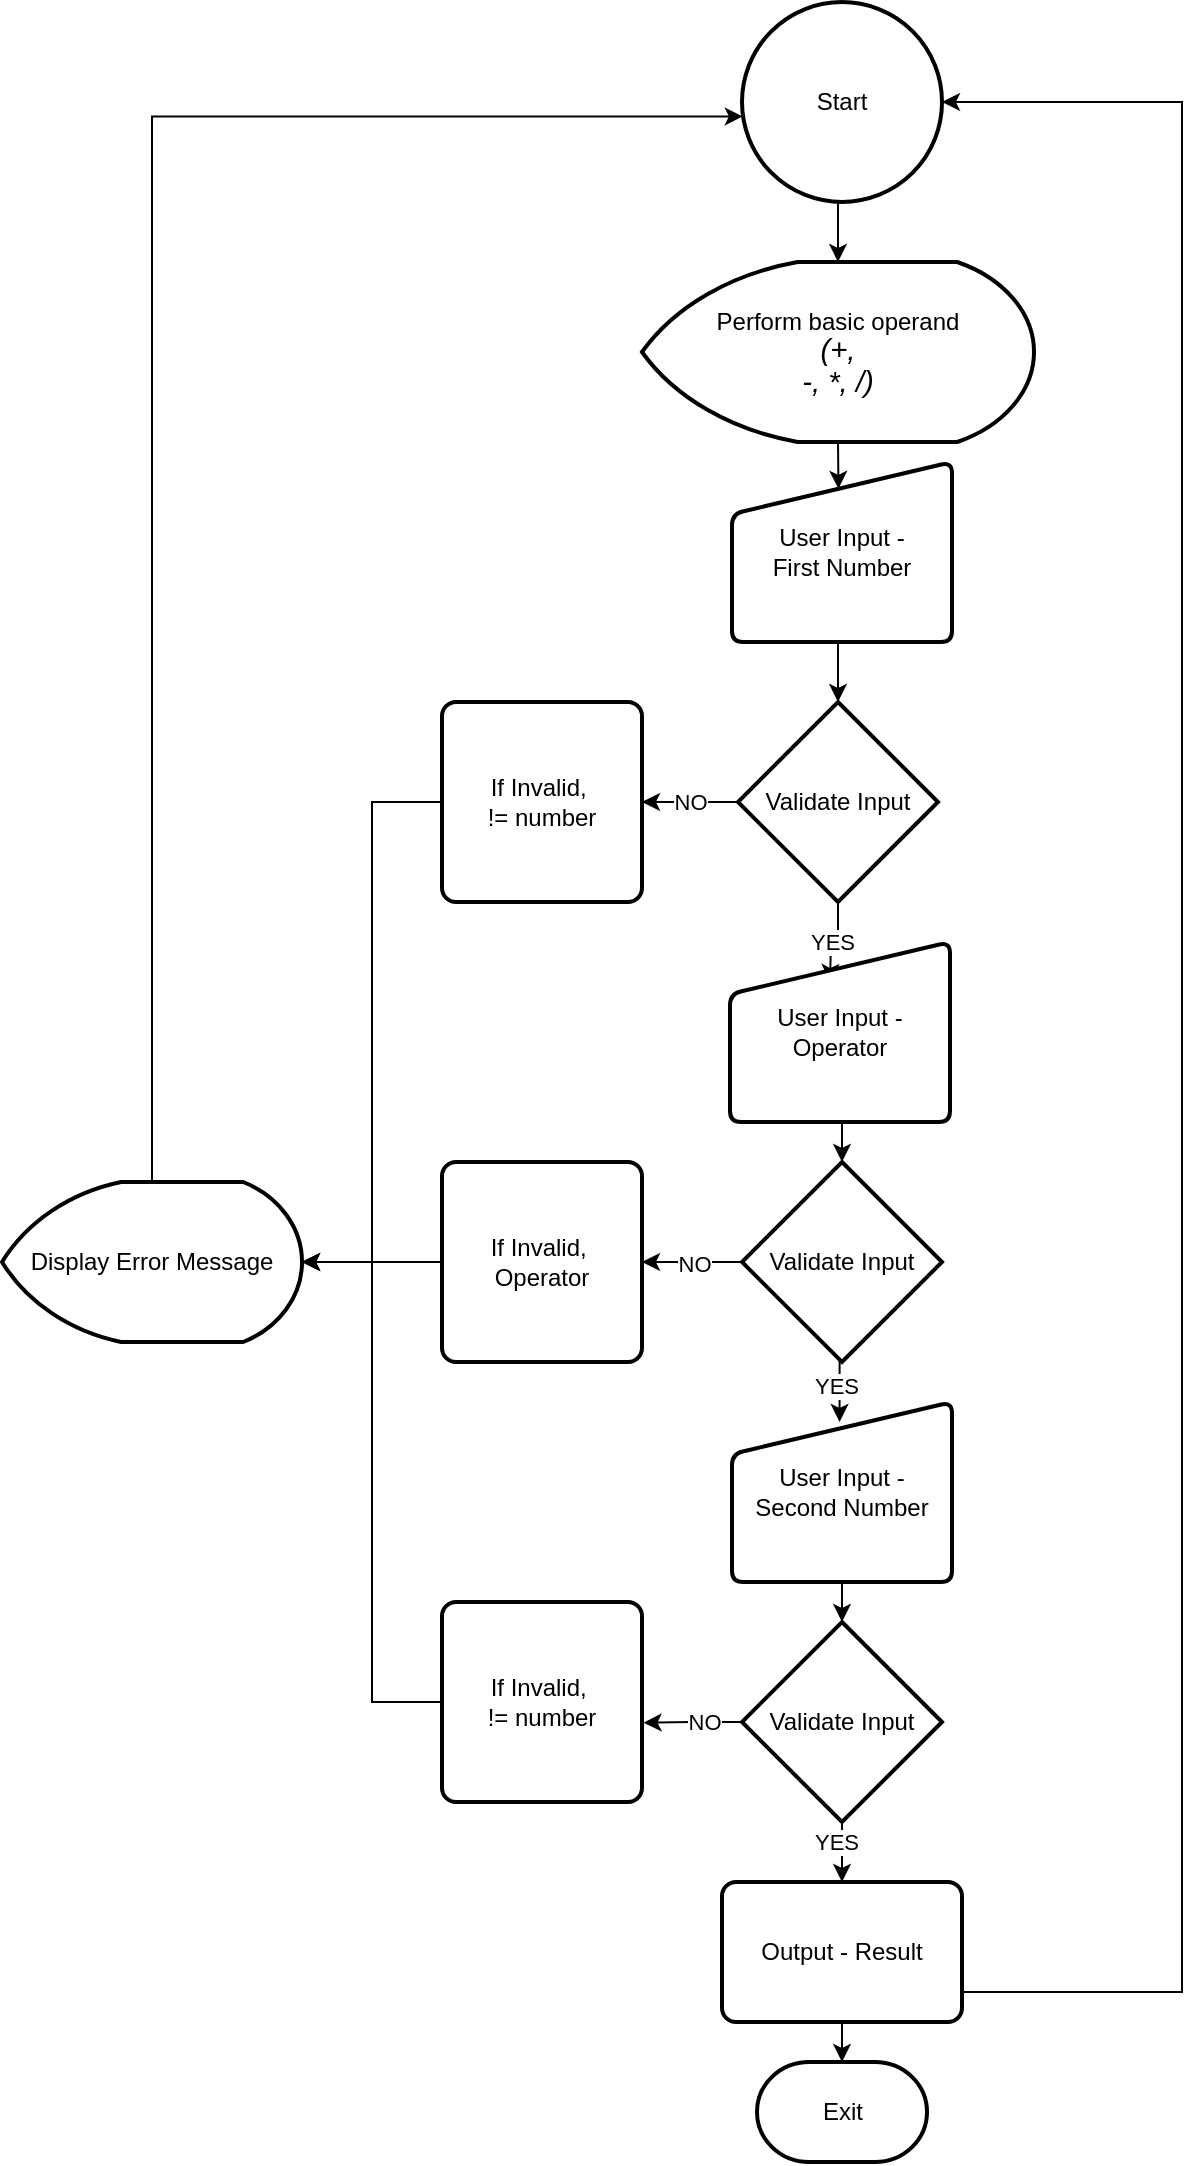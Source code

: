 <mxfile version="26.1.3">
  <diagram name="Page-1" id="an662qCQQuQAsXtO6aiX">
    <mxGraphModel dx="1489" dy="807" grid="1" gridSize="10" guides="1" tooltips="1" connect="1" arrows="1" fold="1" page="1" pageScale="1" pageWidth="827" pageHeight="1169" math="0" shadow="0">
      <root>
        <mxCell id="0" />
        <mxCell id="1" parent="0" />
        <mxCell id="c-s8nSBw7QKVtwbW1n2v-1" value="Start" style="strokeWidth=2;html=1;shape=mxgraph.flowchart.start_2;whiteSpace=wrap;" parent="1" vertex="1">
          <mxGeometry x="420" y="60" width="100" height="100" as="geometry" />
        </mxCell>
        <mxCell id="ELueE8H8Ni4j6s66745E-2" value="Perform basic operand&lt;div&gt;&lt;i&gt;&lt;span style=&quot;font-size:11.0pt;line-height:107%;&lt;br/&gt;font-family:&amp;quot;Aptos&amp;quot;,sans-serif;mso-ascii-theme-font:minor-latin;mso-fareast-font-family:&lt;br/&gt;Aptos;mso-fareast-theme-font:minor-latin;mso-hansi-theme-font:minor-latin;&lt;br/&gt;mso-bidi-font-family:&amp;quot;Times New Roman&amp;quot;;mso-bidi-theme-font:minor-bidi;&lt;br/&gt;mso-ansi-language:EN-NZ;mso-fareast-language:EN-US;mso-bidi-language:AR-SA&quot;&gt;(+,&lt;br/&gt;-, *, /)&lt;/span&gt;&lt;/i&gt;&lt;/div&gt;" style="strokeWidth=2;html=1;shape=mxgraph.flowchart.display;whiteSpace=wrap;" vertex="1" parent="1">
          <mxGeometry x="370" y="190" width="196" height="90" as="geometry" />
        </mxCell>
        <mxCell id="ELueE8H8Ni4j6s66745E-5" value="User Input -&lt;div&gt;First Number&lt;/div&gt;" style="html=1;strokeWidth=2;shape=manualInput;whiteSpace=wrap;rounded=1;size=26;arcSize=11;" vertex="1" parent="1">
          <mxGeometry x="415" y="290" width="110" height="90" as="geometry" />
        </mxCell>
        <mxCell id="ELueE8H8Ni4j6s66745E-6" style="edgeStyle=orthogonalEdgeStyle;rounded=0;orthogonalLoop=1;jettySize=auto;html=1;exitX=0.5;exitY=1;exitDx=0;exitDy=0;exitPerimeter=0;entryX=0.484;entryY=0.149;entryDx=0;entryDy=0;entryPerimeter=0;" edge="1" parent="1" source="ELueE8H8Ni4j6s66745E-2" target="ELueE8H8Ni4j6s66745E-5">
          <mxGeometry relative="1" as="geometry" />
        </mxCell>
        <mxCell id="ELueE8H8Ni4j6s66745E-21" style="edgeStyle=orthogonalEdgeStyle;rounded=0;orthogonalLoop=1;jettySize=auto;html=1;exitX=0.5;exitY=1;exitDx=0;exitDy=0;exitPerimeter=0;" edge="1" parent="1" source="ELueE8H8Ni4j6s66745E-9">
          <mxGeometry relative="1" as="geometry">
            <mxPoint x="464" y="550" as="targetPoint" />
          </mxGeometry>
        </mxCell>
        <mxCell id="ELueE8H8Ni4j6s66745E-41" value="YES" style="edgeLabel;html=1;align=center;verticalAlign=middle;resizable=0;points=[];" vertex="1" connectable="0" parent="ELueE8H8Ni4j6s66745E-21">
          <mxGeometry x="0.08" relative="1" as="geometry">
            <mxPoint as="offset" />
          </mxGeometry>
        </mxCell>
        <mxCell id="ELueE8H8Ni4j6s66745E-25" value="NO" style="edgeStyle=orthogonalEdgeStyle;rounded=0;orthogonalLoop=1;jettySize=auto;html=1;" edge="1" parent="1" source="ELueE8H8Ni4j6s66745E-9" target="ELueE8H8Ni4j6s66745E-17">
          <mxGeometry relative="1" as="geometry" />
        </mxCell>
        <mxCell id="ELueE8H8Ni4j6s66745E-9" value="Validate Input" style="strokeWidth=2;html=1;shape=mxgraph.flowchart.decision;whiteSpace=wrap;" vertex="1" parent="1">
          <mxGeometry x="418" y="410" width="100" height="100" as="geometry" />
        </mxCell>
        <mxCell id="ELueE8H8Ni4j6s66745E-12" style="edgeStyle=orthogonalEdgeStyle;rounded=0;orthogonalLoop=1;jettySize=auto;html=1;exitX=0.5;exitY=1;exitDx=0;exitDy=0;entryX=0.5;entryY=0;entryDx=0;entryDy=0;entryPerimeter=0;" edge="1" parent="1" source="ELueE8H8Ni4j6s66745E-5" target="ELueE8H8Ni4j6s66745E-9">
          <mxGeometry relative="1" as="geometry" />
        </mxCell>
        <mxCell id="ELueE8H8Ni4j6s66745E-17" value="If Invalid,&amp;nbsp;&lt;div&gt;!= number&lt;/div&gt;" style="rounded=1;whiteSpace=wrap;html=1;absoluteArcSize=1;arcSize=14;strokeWidth=2;" vertex="1" parent="1">
          <mxGeometry x="270" y="410" width="100" height="100" as="geometry" />
        </mxCell>
        <mxCell id="ELueE8H8Ni4j6s66745E-22" value="User Input -&lt;div&gt;Operator&lt;/div&gt;" style="html=1;strokeWidth=2;shape=manualInput;whiteSpace=wrap;rounded=1;size=26;arcSize=11;" vertex="1" parent="1">
          <mxGeometry x="414" y="530" width="110" height="90" as="geometry" />
        </mxCell>
        <mxCell id="ELueE8H8Ni4j6s66745E-28" value="" style="edgeStyle=orthogonalEdgeStyle;rounded=0;orthogonalLoop=1;jettySize=auto;html=1;" edge="1" parent="1" source="ELueE8H8Ni4j6s66745E-29" target="ELueE8H8Ni4j6s66745E-31">
          <mxGeometry relative="1" as="geometry" />
        </mxCell>
        <mxCell id="ELueE8H8Ni4j6s66745E-63" value="NO" style="edgeLabel;html=1;align=center;verticalAlign=middle;resizable=0;points=[];" vertex="1" connectable="0" parent="ELueE8H8Ni4j6s66745E-28">
          <mxGeometry x="-0.027" y="1" relative="1" as="geometry">
            <mxPoint as="offset" />
          </mxGeometry>
        </mxCell>
        <mxCell id="ELueE8H8Ni4j6s66745E-29" value="Validate Input" style="strokeWidth=2;html=1;shape=mxgraph.flowchart.decision;whiteSpace=wrap;" vertex="1" parent="1">
          <mxGeometry x="420" y="640" width="100" height="100" as="geometry" />
        </mxCell>
        <mxCell id="ELueE8H8Ni4j6s66745E-31" value="If Invalid,&amp;nbsp;&lt;div&gt;Operator&lt;/div&gt;" style="rounded=1;whiteSpace=wrap;html=1;absoluteArcSize=1;arcSize=14;strokeWidth=2;" vertex="1" parent="1">
          <mxGeometry x="270" y="640" width="100" height="100" as="geometry" />
        </mxCell>
        <mxCell id="ELueE8H8Ni4j6s66745E-35" style="edgeStyle=orthogonalEdgeStyle;rounded=0;orthogonalLoop=1;jettySize=auto;html=1;exitX=0.5;exitY=1;exitDx=0;exitDy=0;entryX=0.5;entryY=0;entryDx=0;entryDy=0;entryPerimeter=0;" edge="1" parent="1" source="ELueE8H8Ni4j6s66745E-22" target="ELueE8H8Ni4j6s66745E-29">
          <mxGeometry relative="1" as="geometry" />
        </mxCell>
        <mxCell id="ELueE8H8Ni4j6s66745E-37" style="edgeStyle=orthogonalEdgeStyle;rounded=0;orthogonalLoop=1;jettySize=auto;html=1;exitX=0;exitY=0.5;exitDx=0;exitDy=0;entryX=1;entryY=0.5;entryDx=0;entryDy=0;entryPerimeter=0;" edge="1" parent="1" source="ELueE8H8Ni4j6s66745E-17" target="ELueE8H8Ni4j6s66745E-47">
          <mxGeometry relative="1" as="geometry" />
        </mxCell>
        <mxCell id="ELueE8H8Ni4j6s66745E-45" style="edgeStyle=orthogonalEdgeStyle;rounded=0;orthogonalLoop=1;jettySize=auto;html=1;exitX=0.5;exitY=1;exitDx=0;exitDy=0;exitPerimeter=0;entryX=0.5;entryY=0;entryDx=0;entryDy=0;entryPerimeter=0;" edge="1" parent="1" source="c-s8nSBw7QKVtwbW1n2v-1" target="ELueE8H8Ni4j6s66745E-2">
          <mxGeometry relative="1" as="geometry" />
        </mxCell>
        <mxCell id="ELueE8H8Ni4j6s66745E-47" value="Display Error Message" style="strokeWidth=2;html=1;shape=mxgraph.flowchart.display;whiteSpace=wrap;" vertex="1" parent="1">
          <mxGeometry x="50" y="650" width="150" height="80" as="geometry" />
        </mxCell>
        <mxCell id="ELueE8H8Ni4j6s66745E-48" style="edgeStyle=orthogonalEdgeStyle;rounded=0;orthogonalLoop=1;jettySize=auto;html=1;exitX=0;exitY=0.5;exitDx=0;exitDy=0;entryX=1;entryY=0.5;entryDx=0;entryDy=0;entryPerimeter=0;" edge="1" parent="1" source="ELueE8H8Ni4j6s66745E-31" target="ELueE8H8Ni4j6s66745E-47">
          <mxGeometry relative="1" as="geometry" />
        </mxCell>
        <mxCell id="ELueE8H8Ni4j6s66745E-49" value="User Input -&lt;div&gt;Second Number&lt;/div&gt;" style="html=1;strokeWidth=2;shape=manualInput;whiteSpace=wrap;rounded=1;size=26;arcSize=11;" vertex="1" parent="1">
          <mxGeometry x="415" y="760" width="110" height="90" as="geometry" />
        </mxCell>
        <mxCell id="ELueE8H8Ni4j6s66745E-50" style="edgeStyle=orthogonalEdgeStyle;rounded=0;orthogonalLoop=1;jettySize=auto;html=1;exitX=0.5;exitY=1;exitDx=0;exitDy=0;exitPerimeter=0;entryX=0.489;entryY=0.111;entryDx=0;entryDy=0;entryPerimeter=0;" edge="1" parent="1" source="ELueE8H8Ni4j6s66745E-29" target="ELueE8H8Ni4j6s66745E-49">
          <mxGeometry relative="1" as="geometry" />
        </mxCell>
        <mxCell id="ELueE8H8Ni4j6s66745E-65" value="YES" style="edgeLabel;html=1;align=center;verticalAlign=middle;resizable=0;points=[];" vertex="1" connectable="0" parent="ELueE8H8Ni4j6s66745E-50">
          <mxGeometry x="-0.179" y="-2" relative="1" as="geometry">
            <mxPoint as="offset" />
          </mxGeometry>
        </mxCell>
        <mxCell id="ELueE8H8Ni4j6s66745E-67" style="edgeStyle=orthogonalEdgeStyle;rounded=0;orthogonalLoop=1;jettySize=auto;html=1;exitX=0.5;exitY=1;exitDx=0;exitDy=0;exitPerimeter=0;entryX=0.5;entryY=0;entryDx=0;entryDy=0;" edge="1" parent="1" source="ELueE8H8Ni4j6s66745E-53" target="ELueE8H8Ni4j6s66745E-62">
          <mxGeometry relative="1" as="geometry" />
        </mxCell>
        <mxCell id="ELueE8H8Ni4j6s66745E-69" value="YES" style="edgeLabel;html=1;align=center;verticalAlign=middle;resizable=0;points=[];" vertex="1" connectable="0" parent="ELueE8H8Ni4j6s66745E-67">
          <mxGeometry x="-0.324" y="-3" relative="1" as="geometry">
            <mxPoint as="offset" />
          </mxGeometry>
        </mxCell>
        <mxCell id="ELueE8H8Ni4j6s66745E-53" value="Validate Input" style="strokeWidth=2;html=1;shape=mxgraph.flowchart.decision;whiteSpace=wrap;" vertex="1" parent="1">
          <mxGeometry x="420" y="870" width="100" height="100" as="geometry" />
        </mxCell>
        <mxCell id="ELueE8H8Ni4j6s66745E-56" style="edgeStyle=orthogonalEdgeStyle;rounded=0;orthogonalLoop=1;jettySize=auto;html=1;exitX=0.5;exitY=1;exitDx=0;exitDy=0;entryX=0.5;entryY=0;entryDx=0;entryDy=0;entryPerimeter=0;" edge="1" parent="1" source="ELueE8H8Ni4j6s66745E-49" target="ELueE8H8Ni4j6s66745E-53">
          <mxGeometry relative="1" as="geometry" />
        </mxCell>
        <mxCell id="ELueE8H8Ni4j6s66745E-57" value="If Invalid,&amp;nbsp;&lt;div&gt;!= number&lt;/div&gt;" style="rounded=1;whiteSpace=wrap;html=1;absoluteArcSize=1;arcSize=14;strokeWidth=2;" vertex="1" parent="1">
          <mxGeometry x="270" y="860" width="100" height="100" as="geometry" />
        </mxCell>
        <mxCell id="ELueE8H8Ni4j6s66745E-58" style="edgeStyle=orthogonalEdgeStyle;rounded=0;orthogonalLoop=1;jettySize=auto;html=1;exitX=0;exitY=0.5;exitDx=0;exitDy=0;exitPerimeter=0;entryX=1.008;entryY=0.604;entryDx=0;entryDy=0;entryPerimeter=0;" edge="1" parent="1" source="ELueE8H8Ni4j6s66745E-53" target="ELueE8H8Ni4j6s66745E-57">
          <mxGeometry relative="1" as="geometry" />
        </mxCell>
        <mxCell id="ELueE8H8Ni4j6s66745E-66" value="NO" style="edgeLabel;html=1;align=center;verticalAlign=middle;resizable=0;points=[];" vertex="1" connectable="0" parent="ELueE8H8Ni4j6s66745E-58">
          <mxGeometry x="-0.265" relative="1" as="geometry">
            <mxPoint x="-1" as="offset" />
          </mxGeometry>
        </mxCell>
        <mxCell id="ELueE8H8Ni4j6s66745E-60" style="edgeStyle=orthogonalEdgeStyle;rounded=0;orthogonalLoop=1;jettySize=auto;html=1;exitX=0;exitY=0.5;exitDx=0;exitDy=0;entryX=1;entryY=0.5;entryDx=0;entryDy=0;entryPerimeter=0;" edge="1" parent="1" source="ELueE8H8Ni4j6s66745E-57" target="ELueE8H8Ni4j6s66745E-47">
          <mxGeometry relative="1" as="geometry" />
        </mxCell>
        <mxCell id="ELueE8H8Ni4j6s66745E-61" style="edgeStyle=orthogonalEdgeStyle;rounded=0;orthogonalLoop=1;jettySize=auto;html=1;exitX=0.5;exitY=0;exitDx=0;exitDy=0;exitPerimeter=0;entryX=0.004;entryY=0.572;entryDx=0;entryDy=0;entryPerimeter=0;" edge="1" parent="1" source="ELueE8H8Ni4j6s66745E-47" target="c-s8nSBw7QKVtwbW1n2v-1">
          <mxGeometry relative="1" as="geometry" />
        </mxCell>
        <mxCell id="ELueE8H8Ni4j6s66745E-62" value="Output - Result" style="rounded=1;whiteSpace=wrap;html=1;absoluteArcSize=1;arcSize=14;strokeWidth=2;" vertex="1" parent="1">
          <mxGeometry x="410" y="1000" width="120" height="70" as="geometry" />
        </mxCell>
        <mxCell id="ELueE8H8Ni4j6s66745E-68" style="edgeStyle=orthogonalEdgeStyle;rounded=0;orthogonalLoop=1;jettySize=auto;html=1;exitX=1;exitY=0.5;exitDx=0;exitDy=0;entryX=1;entryY=0.5;entryDx=0;entryDy=0;entryPerimeter=0;" edge="1" parent="1" source="ELueE8H8Ni4j6s66745E-62" target="c-s8nSBw7QKVtwbW1n2v-1">
          <mxGeometry relative="1" as="geometry">
            <Array as="points">
              <mxPoint x="640" y="1055" />
              <mxPoint x="640" y="110" />
            </Array>
          </mxGeometry>
        </mxCell>
        <mxCell id="ELueE8H8Ni4j6s66745E-70" value="Exit" style="strokeWidth=2;html=1;shape=mxgraph.flowchart.terminator;whiteSpace=wrap;" vertex="1" parent="1">
          <mxGeometry x="427.5" y="1090" width="85" height="50" as="geometry" />
        </mxCell>
        <mxCell id="ELueE8H8Ni4j6s66745E-71" style="edgeStyle=orthogonalEdgeStyle;rounded=0;orthogonalLoop=1;jettySize=auto;html=1;exitX=0.5;exitY=1;exitDx=0;exitDy=0;entryX=0.5;entryY=0;entryDx=0;entryDy=0;entryPerimeter=0;" edge="1" parent="1" source="ELueE8H8Ni4j6s66745E-62" target="ELueE8H8Ni4j6s66745E-70">
          <mxGeometry relative="1" as="geometry" />
        </mxCell>
      </root>
    </mxGraphModel>
  </diagram>
</mxfile>
